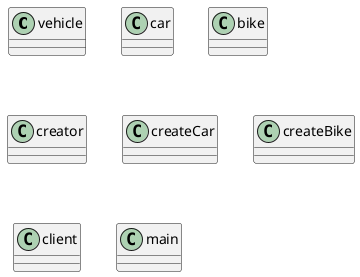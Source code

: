 @startuml factory

class vehicle
{

}

class car
{

}

class bike
{

}

class creator
{

}

class createCar
{

}

class createBike
{

}

class client
{

}

class main
{

}

@enduml